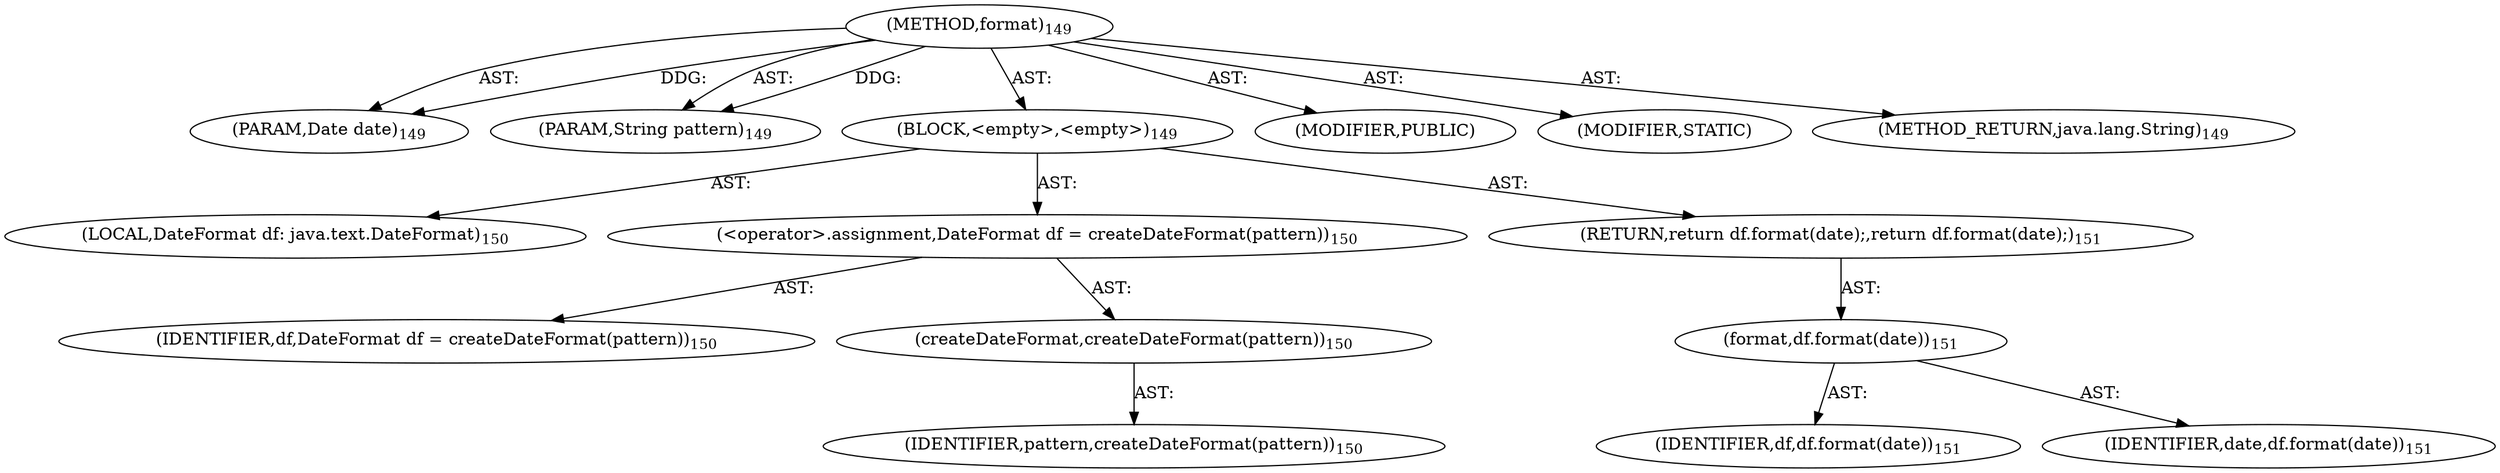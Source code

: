 digraph "format" {  
"111669149698" [label = <(METHOD,format)<SUB>149</SUB>> ]
"115964116995" [label = <(PARAM,Date date)<SUB>149</SUB>> ]
"115964116996" [label = <(PARAM,String pattern)<SUB>149</SUB>> ]
"25769803779" [label = <(BLOCK,&lt;empty&gt;,&lt;empty&gt;)<SUB>149</SUB>> ]
"94489280513" [label = <(LOCAL,DateFormat df: java.text.DateFormat)<SUB>150</SUB>> ]
"30064771076" [label = <(&lt;operator&gt;.assignment,DateFormat df = createDateFormat(pattern))<SUB>150</SUB>> ]
"68719476741" [label = <(IDENTIFIER,df,DateFormat df = createDateFormat(pattern))<SUB>150</SUB>> ]
"30064771077" [label = <(createDateFormat,createDateFormat(pattern))<SUB>150</SUB>> ]
"68719476742" [label = <(IDENTIFIER,pattern,createDateFormat(pattern))<SUB>150</SUB>> ]
"146028888065" [label = <(RETURN,return df.format(date);,return df.format(date);)<SUB>151</SUB>> ]
"30064771078" [label = <(format,df.format(date))<SUB>151</SUB>> ]
"68719476743" [label = <(IDENTIFIER,df,df.format(date))<SUB>151</SUB>> ]
"68719476744" [label = <(IDENTIFIER,date,df.format(date))<SUB>151</SUB>> ]
"133143986200" [label = <(MODIFIER,PUBLIC)> ]
"133143986201" [label = <(MODIFIER,STATIC)> ]
"128849018882" [label = <(METHOD_RETURN,java.lang.String)<SUB>149</SUB>> ]
  "111669149698" -> "115964116995"  [ label = "AST: "] 
  "111669149698" -> "115964116996"  [ label = "AST: "] 
  "111669149698" -> "25769803779"  [ label = "AST: "] 
  "111669149698" -> "133143986200"  [ label = "AST: "] 
  "111669149698" -> "133143986201"  [ label = "AST: "] 
  "111669149698" -> "128849018882"  [ label = "AST: "] 
  "25769803779" -> "94489280513"  [ label = "AST: "] 
  "25769803779" -> "30064771076"  [ label = "AST: "] 
  "25769803779" -> "146028888065"  [ label = "AST: "] 
  "30064771076" -> "68719476741"  [ label = "AST: "] 
  "30064771076" -> "30064771077"  [ label = "AST: "] 
  "30064771077" -> "68719476742"  [ label = "AST: "] 
  "146028888065" -> "30064771078"  [ label = "AST: "] 
  "30064771078" -> "68719476743"  [ label = "AST: "] 
  "30064771078" -> "68719476744"  [ label = "AST: "] 
  "111669149698" -> "115964116995"  [ label = "DDG: "] 
  "111669149698" -> "115964116996"  [ label = "DDG: "] 
}
